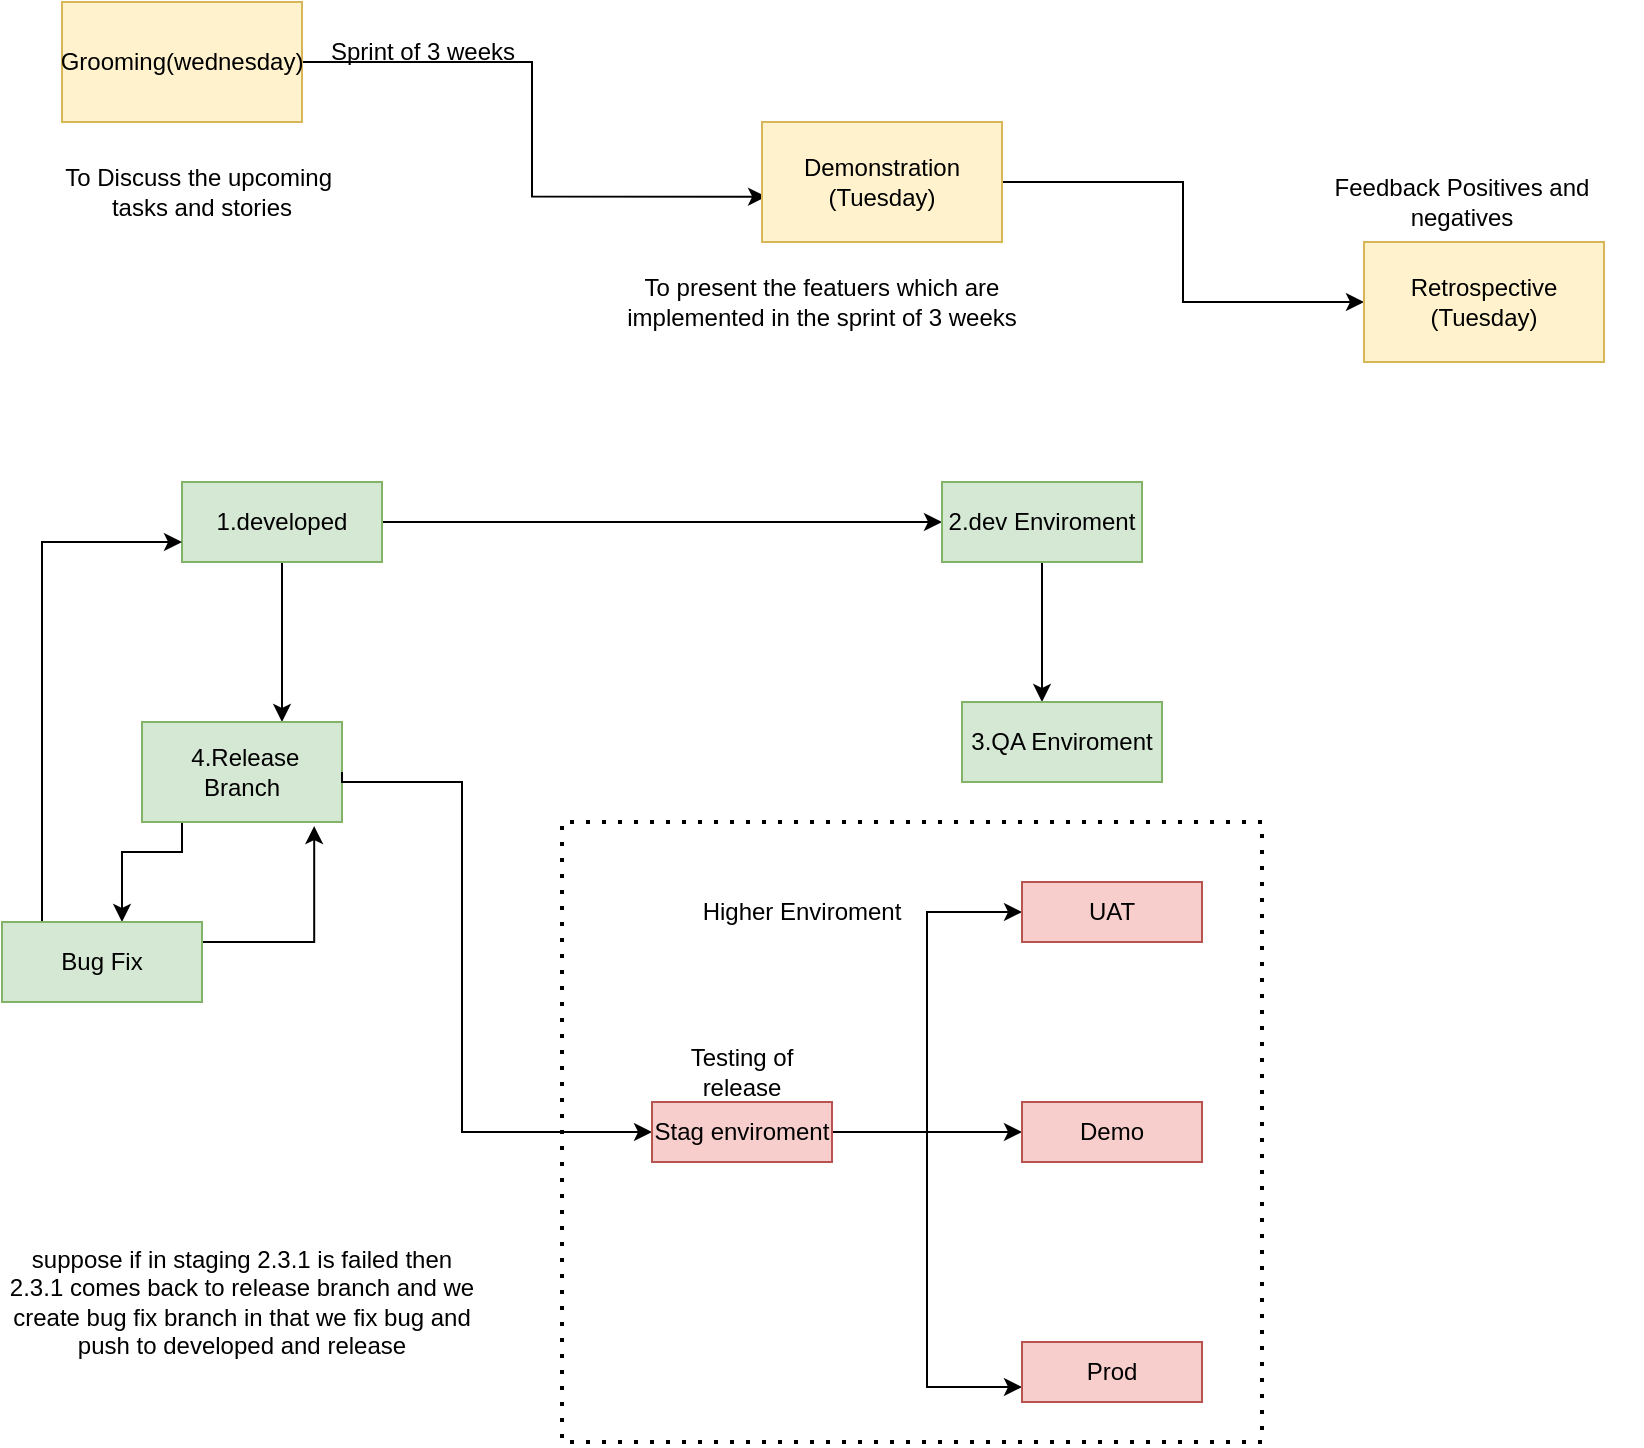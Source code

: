 <mxfile version="20.7.4" type="github">
  <diagram id="X5eVyxBBUR0pe63SNbm6" name="Page-1">
    <mxGraphModel dx="985" dy="417" grid="1" gridSize="10" guides="1" tooltips="1" connect="1" arrows="1" fold="1" page="1" pageScale="1" pageWidth="850" pageHeight="1100" math="0" shadow="0">
      <root>
        <mxCell id="0" />
        <mxCell id="1" parent="0" />
        <mxCell id="hTP6V9SCzQXQDpiUwqgs-4" style="edgeStyle=orthogonalEdgeStyle;rounded=0;orthogonalLoop=1;jettySize=auto;html=1;entryX=0.017;entryY=0.622;entryDx=0;entryDy=0;entryPerimeter=0;" parent="1" source="hTP6V9SCzQXQDpiUwqgs-1" target="hTP6V9SCzQXQDpiUwqgs-2" edge="1">
          <mxGeometry relative="1" as="geometry" />
        </mxCell>
        <mxCell id="hTP6V9SCzQXQDpiUwqgs-1" value="Grooming(wednesday)" style="rounded=0;whiteSpace=wrap;html=1;fillColor=#fff2cc;strokeColor=#d6b656;" parent="1" vertex="1">
          <mxGeometry x="40" y="80" width="120" height="60" as="geometry" />
        </mxCell>
        <mxCell id="hTP6V9SCzQXQDpiUwqgs-5" style="edgeStyle=orthogonalEdgeStyle;rounded=0;orthogonalLoop=1;jettySize=auto;html=1;entryX=0;entryY=0.5;entryDx=0;entryDy=0;" parent="1" source="hTP6V9SCzQXQDpiUwqgs-2" target="hTP6V9SCzQXQDpiUwqgs-3" edge="1">
          <mxGeometry relative="1" as="geometry" />
        </mxCell>
        <mxCell id="hTP6V9SCzQXQDpiUwqgs-2" value="Demonstration&lt;br&gt;(Tuesday)" style="rounded=0;whiteSpace=wrap;html=1;fillColor=#fff2cc;strokeColor=#d6b656;" parent="1" vertex="1">
          <mxGeometry x="390" y="140" width="120" height="60" as="geometry" />
        </mxCell>
        <mxCell id="hTP6V9SCzQXQDpiUwqgs-3" value="Retrospective&lt;br&gt;(Tuesday)" style="rounded=0;whiteSpace=wrap;html=1;fillColor=#fff2cc;strokeColor=#d6b656;" parent="1" vertex="1">
          <mxGeometry x="691" y="200" width="120" height="60" as="geometry" />
        </mxCell>
        <mxCell id="hTP6V9SCzQXQDpiUwqgs-6" value="Sprint of 3 weeks" style="text;html=1;align=center;verticalAlign=middle;resizable=0;points=[];autosize=1;strokeColor=none;fillColor=none;" parent="1" vertex="1">
          <mxGeometry x="160" y="90" width="120" height="30" as="geometry" />
        </mxCell>
        <mxCell id="hTP6V9SCzQXQDpiUwqgs-15" style="edgeStyle=orthogonalEdgeStyle;rounded=0;orthogonalLoop=1;jettySize=auto;html=1;entryX=0;entryY=0.5;entryDx=0;entryDy=0;" parent="1" source="hTP6V9SCzQXQDpiUwqgs-7" target="hTP6V9SCzQXQDpiUwqgs-8" edge="1">
          <mxGeometry relative="1" as="geometry" />
        </mxCell>
        <mxCell id="hTP6V9SCzQXQDpiUwqgs-17" style="edgeStyle=orthogonalEdgeStyle;rounded=0;orthogonalLoop=1;jettySize=auto;html=1;" parent="1" source="hTP6V9SCzQXQDpiUwqgs-7" edge="1">
          <mxGeometry relative="1" as="geometry">
            <mxPoint x="150" y="440" as="targetPoint" />
            <Array as="points">
              <mxPoint x="150" y="430" />
            </Array>
          </mxGeometry>
        </mxCell>
        <mxCell id="hTP6V9SCzQXQDpiUwqgs-7" value="1.developed" style="rounded=0;whiteSpace=wrap;html=1;fillColor=#d5e8d4;strokeColor=#82b366;" parent="1" vertex="1">
          <mxGeometry x="100" y="320" width="100" height="40" as="geometry" />
        </mxCell>
        <mxCell id="hTP6V9SCzQXQDpiUwqgs-16" style="edgeStyle=orthogonalEdgeStyle;rounded=0;orthogonalLoop=1;jettySize=auto;html=1;entryX=0.4;entryY=0;entryDx=0;entryDy=0;entryPerimeter=0;" parent="1" source="hTP6V9SCzQXQDpiUwqgs-8" target="hTP6V9SCzQXQDpiUwqgs-9" edge="1">
          <mxGeometry relative="1" as="geometry" />
        </mxCell>
        <mxCell id="hTP6V9SCzQXQDpiUwqgs-8" value="2.dev Enviroment" style="rounded=0;whiteSpace=wrap;html=1;fillColor=#d5e8d4;strokeColor=#82b366;" parent="1" vertex="1">
          <mxGeometry x="480" y="320" width="100" height="40" as="geometry" />
        </mxCell>
        <mxCell id="hTP6V9SCzQXQDpiUwqgs-9" value="3.QA Enviroment" style="rounded=0;whiteSpace=wrap;html=1;fillColor=#d5e8d4;strokeColor=#82b366;" parent="1" vertex="1">
          <mxGeometry x="490" y="430" width="100" height="40" as="geometry" />
        </mxCell>
        <mxCell id="hTP6V9SCzQXQDpiUwqgs-18" style="edgeStyle=orthogonalEdgeStyle;rounded=0;orthogonalLoop=1;jettySize=auto;html=1;" parent="1" source="hTP6V9SCzQXQDpiUwqgs-10" target="hTP6V9SCzQXQDpiUwqgs-14" edge="1">
          <mxGeometry relative="1" as="geometry">
            <Array as="points">
              <mxPoint x="100" y="505" />
              <mxPoint x="70" y="505" />
            </Array>
          </mxGeometry>
        </mxCell>
        <mxCell id="hTP6V9SCzQXQDpiUwqgs-10" value="&amp;nbsp;4.Release Branch" style="rounded=0;whiteSpace=wrap;html=1;fillColor=#d5e8d4;strokeColor=#82b366;" parent="1" vertex="1">
          <mxGeometry x="80" y="440" width="100" height="50" as="geometry" />
        </mxCell>
        <mxCell id="hTP6V9SCzQXQDpiUwqgs-19" style="edgeStyle=orthogonalEdgeStyle;rounded=0;orthogonalLoop=1;jettySize=auto;html=1;entryX=0.861;entryY=1.041;entryDx=0;entryDy=0;entryPerimeter=0;" parent="1" source="hTP6V9SCzQXQDpiUwqgs-14" target="hTP6V9SCzQXQDpiUwqgs-10" edge="1">
          <mxGeometry relative="1" as="geometry">
            <Array as="points">
              <mxPoint x="166" y="550" />
            </Array>
          </mxGeometry>
        </mxCell>
        <mxCell id="hTP6V9SCzQXQDpiUwqgs-20" style="edgeStyle=orthogonalEdgeStyle;rounded=0;orthogonalLoop=1;jettySize=auto;html=1;" parent="1" source="hTP6V9SCzQXQDpiUwqgs-14" target="hTP6V9SCzQXQDpiUwqgs-7" edge="1">
          <mxGeometry relative="1" as="geometry">
            <mxPoint x="20" y="350" as="targetPoint" />
            <Array as="points">
              <mxPoint x="30" y="350" />
            </Array>
          </mxGeometry>
        </mxCell>
        <mxCell id="hTP6V9SCzQXQDpiUwqgs-37" style="edgeStyle=orthogonalEdgeStyle;rounded=0;orthogonalLoop=1;jettySize=auto;html=1;entryX=0;entryY=0.5;entryDx=0;entryDy=0;exitX=1;exitY=0.5;exitDx=0;exitDy=0;" parent="1" source="hTP6V9SCzQXQDpiUwqgs-10" target="hTP6V9SCzQXQDpiUwqgs-21" edge="1">
          <mxGeometry relative="1" as="geometry">
            <mxPoint x="270" y="670" as="targetPoint" />
            <Array as="points">
              <mxPoint x="180" y="470" />
              <mxPoint x="240" y="470" />
              <mxPoint x="240" y="645" />
            </Array>
          </mxGeometry>
        </mxCell>
        <mxCell id="hTP6V9SCzQXQDpiUwqgs-14" value="Bug Fix" style="rounded=0;whiteSpace=wrap;html=1;fillColor=#d5e8d4;strokeColor=#82b366;" parent="1" vertex="1">
          <mxGeometry x="10" y="540" width="100" height="40" as="geometry" />
        </mxCell>
        <mxCell id="hTP6V9SCzQXQDpiUwqgs-31" style="edgeStyle=orthogonalEdgeStyle;rounded=0;orthogonalLoop=1;jettySize=auto;html=1;entryX=0;entryY=0.5;entryDx=0;entryDy=0;" parent="1" source="hTP6V9SCzQXQDpiUwqgs-21" target="hTP6V9SCzQXQDpiUwqgs-30" edge="1">
          <mxGeometry relative="1" as="geometry" />
        </mxCell>
        <mxCell id="hTP6V9SCzQXQDpiUwqgs-32" style="edgeStyle=orthogonalEdgeStyle;rounded=0;orthogonalLoop=1;jettySize=auto;html=1;entryX=0;entryY=0.75;entryDx=0;entryDy=0;" parent="1" source="hTP6V9SCzQXQDpiUwqgs-21" target="hTP6V9SCzQXQDpiUwqgs-28" edge="1">
          <mxGeometry relative="1" as="geometry" />
        </mxCell>
        <mxCell id="hTP6V9SCzQXQDpiUwqgs-33" style="edgeStyle=orthogonalEdgeStyle;rounded=0;orthogonalLoop=1;jettySize=auto;html=1;" parent="1" source="hTP6V9SCzQXQDpiUwqgs-21" target="hTP6V9SCzQXQDpiUwqgs-29" edge="1">
          <mxGeometry relative="1" as="geometry" />
        </mxCell>
        <mxCell id="hTP6V9SCzQXQDpiUwqgs-21" value="Stag enviroment" style="rounded=0;whiteSpace=wrap;html=1;fillColor=#f8cecc;strokeColor=#b85450;" parent="1" vertex="1">
          <mxGeometry x="335" y="630" width="90" height="30" as="geometry" />
        </mxCell>
        <mxCell id="hTP6V9SCzQXQDpiUwqgs-28" value="Prod" style="rounded=0;whiteSpace=wrap;html=1;fillColor=#f8cecc;strokeColor=#b85450;" parent="1" vertex="1">
          <mxGeometry x="520" y="750" width="90" height="30" as="geometry" />
        </mxCell>
        <mxCell id="hTP6V9SCzQXQDpiUwqgs-29" value="Demo" style="rounded=0;whiteSpace=wrap;html=1;fillColor=#f8cecc;strokeColor=#b85450;" parent="1" vertex="1">
          <mxGeometry x="520" y="630" width="90" height="30" as="geometry" />
        </mxCell>
        <mxCell id="hTP6V9SCzQXQDpiUwqgs-30" value="UAT" style="rounded=0;whiteSpace=wrap;html=1;fillColor=#f8cecc;strokeColor=#b85450;" parent="1" vertex="1">
          <mxGeometry x="520" y="520" width="90" height="30" as="geometry" />
        </mxCell>
        <mxCell id="hTP6V9SCzQXQDpiUwqgs-36" value="" style="endArrow=none;dashed=1;html=1;dashPattern=1 3;strokeWidth=2;rounded=0;" parent="1" edge="1">
          <mxGeometry width="50" height="50" relative="1" as="geometry">
            <mxPoint x="640" y="800" as="sourcePoint" />
            <mxPoint x="640" y="800" as="targetPoint" />
            <Array as="points">
              <mxPoint x="290" y="800" />
              <mxPoint x="290" y="490" />
              <mxPoint x="460" y="490" />
              <mxPoint x="640" y="490" />
            </Array>
          </mxGeometry>
        </mxCell>
        <mxCell id="hTP6V9SCzQXQDpiUwqgs-39" value="Higher Enviroment" style="text;html=1;strokeColor=none;fillColor=none;align=center;verticalAlign=middle;whiteSpace=wrap;rounded=0;" parent="1" vertex="1">
          <mxGeometry x="350" y="520" width="120" height="30" as="geometry" />
        </mxCell>
        <mxCell id="Alj1mJm6DEPnhoRsIBkS-5" value="To Discuss the upcoming&amp;nbsp; tasks and stories" style="text;html=1;strokeColor=none;fillColor=none;align=center;verticalAlign=middle;whiteSpace=wrap;rounded=0;" vertex="1" parent="1">
          <mxGeometry x="40" y="140" width="140" height="70" as="geometry" />
        </mxCell>
        <mxCell id="Alj1mJm6DEPnhoRsIBkS-7" value="To present the featuers which are implemented in the sprint of 3 weeks" style="text;html=1;strokeColor=none;fillColor=none;align=center;verticalAlign=middle;whiteSpace=wrap;rounded=0;" vertex="1" parent="1">
          <mxGeometry x="310" y="200" width="220" height="60" as="geometry" />
        </mxCell>
        <mxCell id="Alj1mJm6DEPnhoRsIBkS-8" value="Feedback Positives and negatives" style="text;html=1;strokeColor=none;fillColor=none;align=center;verticalAlign=middle;whiteSpace=wrap;rounded=0;" vertex="1" parent="1">
          <mxGeometry x="650" y="160" width="180" height="40" as="geometry" />
        </mxCell>
        <mxCell id="Alj1mJm6DEPnhoRsIBkS-10" value="Testing of release" style="text;html=1;strokeColor=none;fillColor=none;align=center;verticalAlign=middle;whiteSpace=wrap;rounded=0;" vertex="1" parent="1">
          <mxGeometry x="350" y="600" width="60" height="30" as="geometry" />
        </mxCell>
        <mxCell id="Alj1mJm6DEPnhoRsIBkS-11" value="suppose if in staging 2.3.1 is failed then 2.3.1 comes back to release branch and we create bug fix branch in that we fix bug and push to developed and release" style="text;html=1;strokeColor=none;fillColor=none;align=center;verticalAlign=middle;whiteSpace=wrap;rounded=0;" vertex="1" parent="1">
          <mxGeometry x="10" y="700" width="240" height="60" as="geometry" />
        </mxCell>
      </root>
    </mxGraphModel>
  </diagram>
</mxfile>
